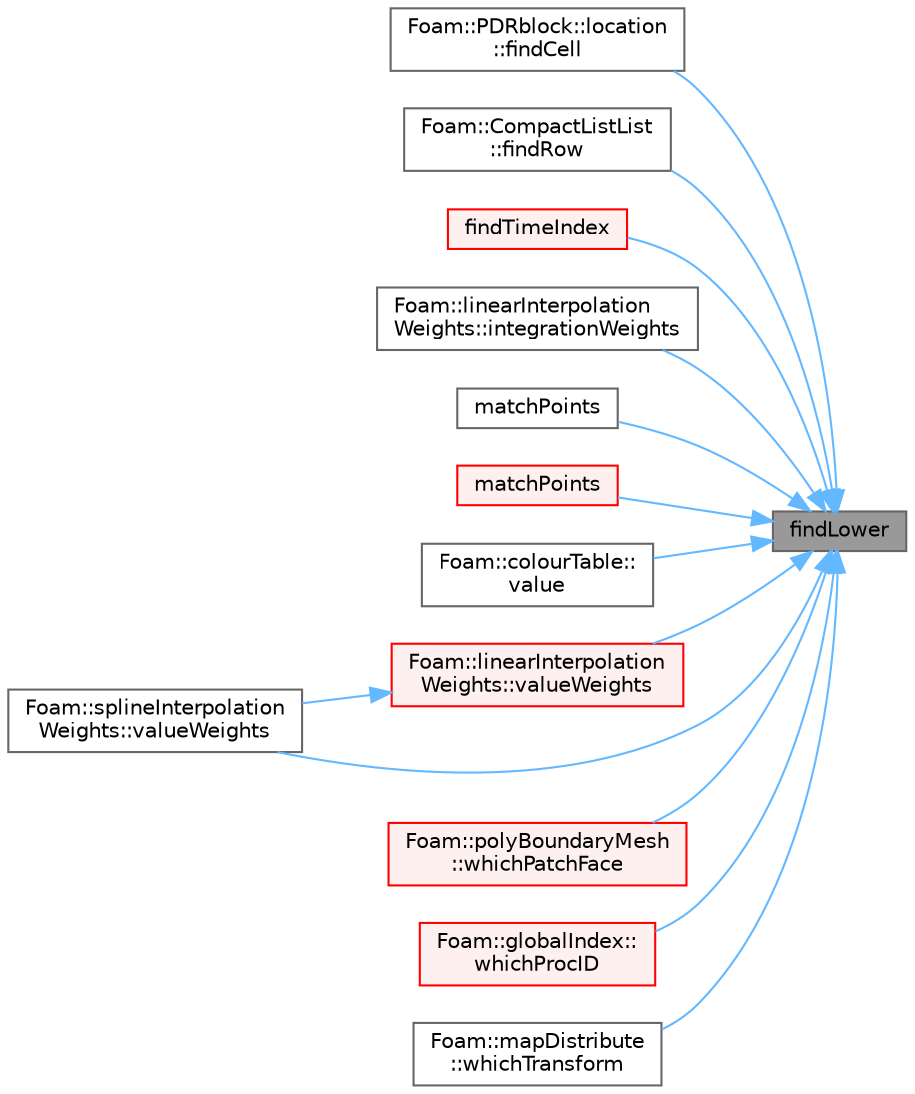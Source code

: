 digraph "findLower"
{
 // LATEX_PDF_SIZE
  bgcolor="transparent";
  edge [fontname=Helvetica,fontsize=10,labelfontname=Helvetica,labelfontsize=10];
  node [fontname=Helvetica,fontsize=10,shape=box,height=0.2,width=0.4];
  rankdir="RL";
  Node1 [id="Node000001",label="findLower",height=0.2,width=0.4,color="gray40", fillcolor="grey60", style="filled", fontcolor="black",tooltip=" "];
  Node1 -> Node2 [id="edge1_Node000001_Node000002",dir="back",color="steelblue1",style="solid",tooltip=" "];
  Node2 [id="Node000002",label="Foam::PDRblock::location\l::findCell",height=0.2,width=0.4,color="grey40", fillcolor="white", style="filled",URL="$classFoam_1_1PDRblock_1_1location.html#a646cbe9de9df355c4e886719dac8ec5d",tooltip=" "];
  Node1 -> Node3 [id="edge2_Node000001_Node000003",dir="back",color="steelblue1",style="solid",tooltip=" "];
  Node3 [id="Node000003",label="Foam::CompactListList\l::findRow",height=0.2,width=0.4,color="grey40", fillcolor="white", style="filled",URL="$classFoam_1_1CompactListList.html#a645324d9051b8ed2065e8ff4f32c3fe7",tooltip=" "];
  Node1 -> Node4 [id="edge3_Node000001_Node000004",dir="back",color="steelblue1",style="solid",tooltip=" "];
  Node4 [id="Node000004",label="findTimeIndex",height=0.2,width=0.4,color="red", fillcolor="#FFF0F0", style="filled",URL="$namespaceFoam.html#a4f30d5fd2037806fb3c68e89a72cfe89",tooltip=" "];
  Node1 -> Node6 [id="edge4_Node000001_Node000006",dir="back",color="steelblue1",style="solid",tooltip=" "];
  Node6 [id="Node000006",label="Foam::linearInterpolation\lWeights::integrationWeights",height=0.2,width=0.4,color="grey40", fillcolor="white", style="filled",URL="$classFoam_1_1linearInterpolationWeights.html#a42dece8958c346b18f6386f075da8768",tooltip=" "];
  Node1 -> Node7 [id="edge5_Node000001_Node000007",dir="back",color="steelblue1",style="solid",tooltip=" "];
  Node7 [id="Node000007",label="matchPoints",height=0.2,width=0.4,color="grey40", fillcolor="white", style="filled",URL="$namespaceFoam.html#a53ab1b57bfdd21f68fc3d35c79dcf964",tooltip=" "];
  Node1 -> Node8 [id="edge6_Node000001_Node000008",dir="back",color="steelblue1",style="solid",tooltip=" "];
  Node8 [id="Node000008",label="matchPoints",height=0.2,width=0.4,color="red", fillcolor="#FFF0F0", style="filled",URL="$namespaceFoam.html#abc7cba30306098a4eaf18f508d39ea10",tooltip=" "];
  Node1 -> Node13 [id="edge7_Node000001_Node000013",dir="back",color="steelblue1",style="solid",tooltip=" "];
  Node13 [id="Node000013",label="Foam::colourTable::\lvalue",height=0.2,width=0.4,color="grey40", fillcolor="white", style="filled",URL="$classFoam_1_1colourTable.html#a059623637f07a73adaabc688e6465d8d",tooltip=" "];
  Node1 -> Node14 [id="edge8_Node000001_Node000014",dir="back",color="steelblue1",style="solid",tooltip=" "];
  Node14 [id="Node000014",label="Foam::linearInterpolation\lWeights::valueWeights",height=0.2,width=0.4,color="red", fillcolor="#FFF0F0", style="filled",URL="$classFoam_1_1linearInterpolationWeights.html#af5a583ed770fba7cf1e0c968f80ac48e",tooltip=" "];
  Node14 -> Node19 [id="edge9_Node000014_Node000019",dir="back",color="steelblue1",style="solid",tooltip=" "];
  Node19 [id="Node000019",label="Foam::splineInterpolation\lWeights::valueWeights",height=0.2,width=0.4,color="grey40", fillcolor="white", style="filled",URL="$classFoam_1_1splineInterpolationWeights.html#af5a583ed770fba7cf1e0c968f80ac48e",tooltip=" "];
  Node1 -> Node19 [id="edge10_Node000001_Node000019",dir="back",color="steelblue1",style="solid",tooltip=" "];
  Node1 -> Node20 [id="edge11_Node000001_Node000020",dir="back",color="steelblue1",style="solid",tooltip=" "];
  Node20 [id="Node000020",label="Foam::polyBoundaryMesh\l::whichPatchFace",height=0.2,width=0.4,color="red", fillcolor="#FFF0F0", style="filled",URL="$classFoam_1_1polyBoundaryMesh.html#aff2cd79df12b4d15d608024e83a626fd",tooltip=" "];
  Node1 -> Node22 [id="edge12_Node000001_Node000022",dir="back",color="steelblue1",style="solid",tooltip=" "];
  Node22 [id="Node000022",label="Foam::globalIndex::\lwhichProcID",height=0.2,width=0.4,color="red", fillcolor="#FFF0F0", style="filled",URL="$classFoam_1_1globalIndex.html#a2290e78754eefe18bf9f30479d67a004",tooltip=" "];
  Node1 -> Node32 [id="edge13_Node000001_Node000032",dir="back",color="steelblue1",style="solid",tooltip=" "];
  Node32 [id="Node000032",label="Foam::mapDistribute\l::whichTransform",height=0.2,width=0.4,color="grey40", fillcolor="white", style="filled",URL="$classFoam_1_1mapDistribute.html#a0772f98ea84f7c9e56a8fb32f405a8cb",tooltip=" "];
}
